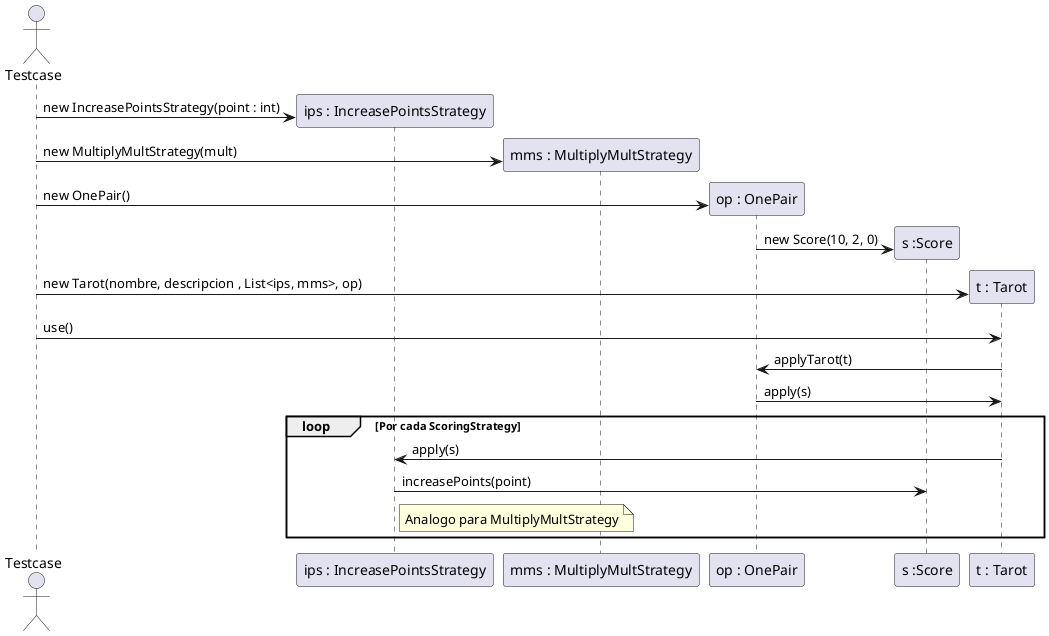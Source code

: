 @startumlactor Testcasecreate "ips : IncreasePointsStrategy" as ipsTestcase -> ips: new IncreasePointsStrategy(point : int)create "mms : MultiplyMultStrategy" as mmsTestcase -> mms: new MultiplyMultStrategy(mult)create "op : OnePair" as opTestcase -> op: new OnePair()create "s :Score" as sop -> s: new Score(10, 2, 0)create "t : Tarot" as tTestcase -> t: new Tarot(nombre, descripcion , List<ips, mms>, op)Testcase -> t: use()t -> op: applyTarot(t)op -> t: apply(s)loop Por cada ScoringStrategy   t -> ips: apply(s)  ips -> s: increasePoints(point)  note right of ips : Analogo para MultiplyMultStrategyend loop@enduml